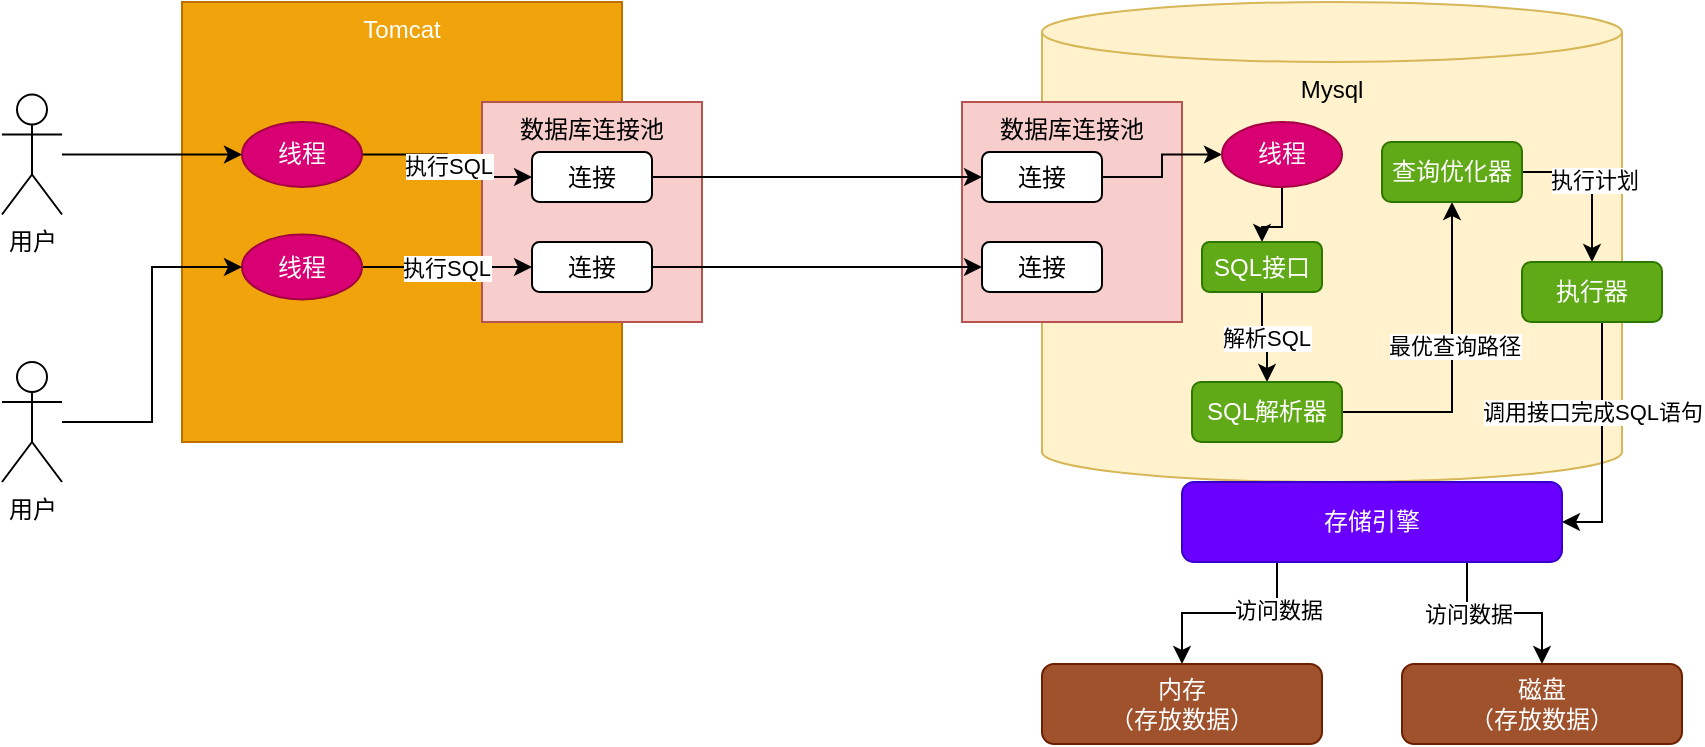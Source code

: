 <mxfile version="14.1.2" type="github" pages="2">
  <diagram id="3NyUWazjXKvPjsHDMxns" name="Mysql执行流程">
    <mxGraphModel dx="820" dy="450" grid="1" gridSize="10" guides="1" tooltips="1" connect="1" arrows="1" fold="1" page="1" pageScale="1" pageWidth="827" pageHeight="1169" math="0" shadow="0">
      <root>
        <mxCell id="0" />
        <mxCell id="1" parent="0" />
        <mxCell id="U7n29aO3s9byHJ9a-vNu-1" value="Tomcat" style="whiteSpace=wrap;html=1;aspect=fixed;verticalAlign=top;fillColor=#f0a30a;strokeColor=#BD7000;fontColor=#ffffff;" parent="1" vertex="1">
          <mxGeometry x="100" y="150" width="220" height="220" as="geometry" />
        </mxCell>
        <mxCell id="U7n29aO3s9byHJ9a-vNu-2" value="Mysql" style="shape=cylinder3;whiteSpace=wrap;html=1;boundedLbl=1;backgroundOutline=1;size=15;fillColor=#fff2cc;strokeColor=#d6b656;verticalAlign=top;" parent="1" vertex="1">
          <mxGeometry x="530" y="150" width="290" height="240" as="geometry" />
        </mxCell>
        <mxCell id="U7n29aO3s9byHJ9a-vNu-3" value="数据库连接池" style="whiteSpace=wrap;html=1;aspect=fixed;fillColor=#f8cecc;strokeColor=#b85450;horizontal=1;verticalAlign=top;" parent="1" vertex="1">
          <mxGeometry x="490" y="200" width="110" height="110" as="geometry" />
        </mxCell>
        <mxCell id="U7n29aO3s9byHJ9a-vNu-7" style="edgeStyle=orthogonalEdgeStyle;rounded=0;orthogonalLoop=1;jettySize=auto;html=1;" parent="1" source="U7n29aO3s9byHJ9a-vNu-4" target="U7n29aO3s9byHJ9a-vNu-6" edge="1">
          <mxGeometry relative="1" as="geometry" />
        </mxCell>
        <mxCell id="U7n29aO3s9byHJ9a-vNu-4" value="连接" style="rounded=1;whiteSpace=wrap;html=1;" parent="1" vertex="1">
          <mxGeometry x="500" y="225" width="60" height="25" as="geometry" />
        </mxCell>
        <mxCell id="U7n29aO3s9byHJ9a-vNu-5" value="连接" style="rounded=1;whiteSpace=wrap;html=1;" parent="1" vertex="1">
          <mxGeometry x="500" y="270" width="60" height="25" as="geometry" />
        </mxCell>
        <mxCell id="U7n29aO3s9byHJ9a-vNu-11" style="edgeStyle=orthogonalEdgeStyle;rounded=0;orthogonalLoop=1;jettySize=auto;html=1;exitX=0.5;exitY=1;exitDx=0;exitDy=0;" parent="1" source="U7n29aO3s9byHJ9a-vNu-6" target="U7n29aO3s9byHJ9a-vNu-8" edge="1">
          <mxGeometry relative="1" as="geometry" />
        </mxCell>
        <mxCell id="U7n29aO3s9byHJ9a-vNu-6" value="线程" style="ellipse;whiteSpace=wrap;html=1;fillColor=#d80073;strokeColor=#A50040;fontColor=#ffffff;" parent="1" vertex="1">
          <mxGeometry x="620" y="210" width="60" height="32.5" as="geometry" />
        </mxCell>
        <mxCell id="U7n29aO3s9byHJ9a-vNu-13" value="解析SQL" style="edgeStyle=orthogonalEdgeStyle;rounded=0;orthogonalLoop=1;jettySize=auto;html=1;exitX=0.5;exitY=1;exitDx=0;exitDy=0;entryX=0.5;entryY=0;entryDx=0;entryDy=0;" parent="1" source="U7n29aO3s9byHJ9a-vNu-8" target="U7n29aO3s9byHJ9a-vNu-9" edge="1">
          <mxGeometry relative="1" as="geometry" />
        </mxCell>
        <mxCell id="U7n29aO3s9byHJ9a-vNu-8" value="SQL接口" style="rounded=1;whiteSpace=wrap;html=1;fillColor=#60a917;strokeColor=#2D7600;fontColor=#ffffff;" parent="1" vertex="1">
          <mxGeometry x="610" y="270" width="60" height="25" as="geometry" />
        </mxCell>
        <mxCell id="U7n29aO3s9byHJ9a-vNu-15" style="edgeStyle=orthogonalEdgeStyle;rounded=0;orthogonalLoop=1;jettySize=auto;html=1;entryX=0.5;entryY=1;entryDx=0;entryDy=0;" parent="1" source="U7n29aO3s9byHJ9a-vNu-9" target="U7n29aO3s9byHJ9a-vNu-10" edge="1">
          <mxGeometry relative="1" as="geometry" />
        </mxCell>
        <mxCell id="U7n29aO3s9byHJ9a-vNu-16" value="最优查询路径" style="edgeLabel;html=1;align=center;verticalAlign=middle;resizable=0;points=[];" parent="U7n29aO3s9byHJ9a-vNu-15" vertex="1" connectable="0">
          <mxGeometry x="0.1" y="-1" relative="1" as="geometry">
            <mxPoint as="offset" />
          </mxGeometry>
        </mxCell>
        <mxCell id="U7n29aO3s9byHJ9a-vNu-9" value="SQL解析器" style="rounded=1;whiteSpace=wrap;html=1;fillColor=#60a917;strokeColor=#2D7600;fontColor=#ffffff;" parent="1" vertex="1">
          <mxGeometry x="605" y="340" width="75" height="30" as="geometry" />
        </mxCell>
        <mxCell id="U7n29aO3s9byHJ9a-vNu-18" style="edgeStyle=orthogonalEdgeStyle;rounded=0;orthogonalLoop=1;jettySize=auto;html=1;entryX=0.5;entryY=0;entryDx=0;entryDy=0;exitX=1;exitY=0.5;exitDx=0;exitDy=0;" parent="1" source="U7n29aO3s9byHJ9a-vNu-10" target="U7n29aO3s9byHJ9a-vNu-17" edge="1">
          <mxGeometry relative="1" as="geometry" />
        </mxCell>
        <mxCell id="U7n29aO3s9byHJ9a-vNu-19" value="执行计划" style="edgeLabel;html=1;align=center;verticalAlign=middle;resizable=0;points=[];" parent="U7n29aO3s9byHJ9a-vNu-18" vertex="1" connectable="0">
          <mxGeometry x="-0.025" y="1" relative="1" as="geometry">
            <mxPoint as="offset" />
          </mxGeometry>
        </mxCell>
        <mxCell id="U7n29aO3s9byHJ9a-vNu-10" value="查询优化器" style="rounded=1;whiteSpace=wrap;html=1;fillColor=#60a917;strokeColor=#2D7600;fontColor=#ffffff;" parent="1" vertex="1">
          <mxGeometry x="700" y="220" width="70" height="30" as="geometry" />
        </mxCell>
        <mxCell id="U7n29aO3s9byHJ9a-vNu-21" style="edgeStyle=orthogonalEdgeStyle;rounded=0;orthogonalLoop=1;jettySize=auto;html=1;entryX=1;entryY=0.5;entryDx=0;entryDy=0;" parent="1" source="U7n29aO3s9byHJ9a-vNu-17" target="U7n29aO3s9byHJ9a-vNu-20" edge="1">
          <mxGeometry relative="1" as="geometry">
            <Array as="points">
              <mxPoint x="810" y="410" />
            </Array>
          </mxGeometry>
        </mxCell>
        <mxCell id="U7n29aO3s9byHJ9a-vNu-22" value="调用接口完成SQL语句" style="edgeLabel;html=1;align=center;verticalAlign=middle;resizable=0;points=[];" parent="U7n29aO3s9byHJ9a-vNu-21" vertex="1" connectable="0">
          <mxGeometry x="-0.45" relative="1" as="geometry">
            <mxPoint x="-5" y="12" as="offset" />
          </mxGeometry>
        </mxCell>
        <mxCell id="U7n29aO3s9byHJ9a-vNu-17" value="执行器" style="rounded=1;whiteSpace=wrap;html=1;fillColor=#60a917;strokeColor=#2D7600;fontColor=#ffffff;" parent="1" vertex="1">
          <mxGeometry x="770" y="280" width="70" height="30" as="geometry" />
        </mxCell>
        <mxCell id="U7n29aO3s9byHJ9a-vNu-26" style="edgeStyle=orthogonalEdgeStyle;rounded=0;orthogonalLoop=1;jettySize=auto;html=1;exitX=0.75;exitY=1;exitDx=0;exitDy=0;" parent="1" source="U7n29aO3s9byHJ9a-vNu-20" target="U7n29aO3s9byHJ9a-vNu-24" edge="1">
          <mxGeometry relative="1" as="geometry" />
        </mxCell>
        <mxCell id="U7n29aO3s9byHJ9a-vNu-30" value="访问数据" style="edgeLabel;html=1;align=center;verticalAlign=middle;resizable=0;points=[];" parent="U7n29aO3s9byHJ9a-vNu-26" vertex="1" connectable="0">
          <mxGeometry x="-0.412" y="1" relative="1" as="geometry">
            <mxPoint y="1" as="offset" />
          </mxGeometry>
        </mxCell>
        <mxCell id="U7n29aO3s9byHJ9a-vNu-31" style="edgeStyle=orthogonalEdgeStyle;rounded=0;orthogonalLoop=1;jettySize=auto;html=1;exitX=0.25;exitY=1;exitDx=0;exitDy=0;entryX=0.5;entryY=0;entryDx=0;entryDy=0;" parent="1" source="U7n29aO3s9byHJ9a-vNu-20" target="U7n29aO3s9byHJ9a-vNu-23" edge="1">
          <mxGeometry relative="1" as="geometry" />
        </mxCell>
        <mxCell id="U7n29aO3s9byHJ9a-vNu-32" value="访问数据" style="edgeLabel;html=1;align=center;verticalAlign=middle;resizable=0;points=[];" parent="U7n29aO3s9byHJ9a-vNu-31" vertex="1" connectable="0">
          <mxGeometry x="-0.513" relative="1" as="geometry">
            <mxPoint as="offset" />
          </mxGeometry>
        </mxCell>
        <mxCell id="U7n29aO3s9byHJ9a-vNu-20" value="存储引擎" style="rounded=1;whiteSpace=wrap;html=1;fillColor=#6a00ff;strokeColor=#3700CC;fontColor=#ffffff;" parent="1" vertex="1">
          <mxGeometry x="600" y="390" width="190" height="40" as="geometry" />
        </mxCell>
        <mxCell id="U7n29aO3s9byHJ9a-vNu-23" value="内存&lt;br&gt;（存放数据）" style="rounded=1;whiteSpace=wrap;html=1;fillColor=#a0522d;strokeColor=#6D1F00;fontColor=#ffffff;" parent="1" vertex="1">
          <mxGeometry x="530" y="481" width="140" height="40" as="geometry" />
        </mxCell>
        <mxCell id="U7n29aO3s9byHJ9a-vNu-24" value="磁盘&lt;br&gt;（存放数据）" style="rounded=1;whiteSpace=wrap;html=1;fillColor=#a0522d;strokeColor=#6D1F00;fontColor=#ffffff;" parent="1" vertex="1">
          <mxGeometry x="710" y="481" width="140" height="40" as="geometry" />
        </mxCell>
        <mxCell id="U7n29aO3s9byHJ9a-vNu-35" value="数据库连接池" style="whiteSpace=wrap;html=1;aspect=fixed;fillColor=#f8cecc;strokeColor=#b85450;horizontal=1;verticalAlign=top;" parent="1" vertex="1">
          <mxGeometry x="250" y="200" width="110" height="110" as="geometry" />
        </mxCell>
        <mxCell id="U7n29aO3s9byHJ9a-vNu-39" style="edgeStyle=orthogonalEdgeStyle;rounded=0;orthogonalLoop=1;jettySize=auto;html=1;entryX=0;entryY=0.5;entryDx=0;entryDy=0;" parent="1" source="U7n29aO3s9byHJ9a-vNu-36" target="U7n29aO3s9byHJ9a-vNu-4" edge="1">
          <mxGeometry relative="1" as="geometry" />
        </mxCell>
        <mxCell id="U7n29aO3s9byHJ9a-vNu-36" value="连接" style="rounded=1;whiteSpace=wrap;html=1;" parent="1" vertex="1">
          <mxGeometry x="275" y="225" width="60" height="25" as="geometry" />
        </mxCell>
        <mxCell id="U7n29aO3s9byHJ9a-vNu-38" style="edgeStyle=orthogonalEdgeStyle;rounded=0;orthogonalLoop=1;jettySize=auto;html=1;entryX=0;entryY=0.5;entryDx=0;entryDy=0;" parent="1" source="U7n29aO3s9byHJ9a-vNu-37" target="U7n29aO3s9byHJ9a-vNu-5" edge="1">
          <mxGeometry relative="1" as="geometry" />
        </mxCell>
        <mxCell id="U7n29aO3s9byHJ9a-vNu-37" value="连接" style="rounded=1;whiteSpace=wrap;html=1;" parent="1" vertex="1">
          <mxGeometry x="275" y="270" width="60" height="25" as="geometry" />
        </mxCell>
        <mxCell id="U7n29aO3s9byHJ9a-vNu-47" value="执行SQL" style="edgeStyle=orthogonalEdgeStyle;rounded=0;orthogonalLoop=1;jettySize=auto;html=1;" parent="1" source="U7n29aO3s9byHJ9a-vNu-40" target="U7n29aO3s9byHJ9a-vNu-36" edge="1">
          <mxGeometry relative="1" as="geometry" />
        </mxCell>
        <mxCell id="U7n29aO3s9byHJ9a-vNu-40" value="线程" style="ellipse;whiteSpace=wrap;html=1;fillColor=#d80073;strokeColor=#A50040;fontColor=#ffffff;" parent="1" vertex="1">
          <mxGeometry x="130" y="210" width="60" height="32.5" as="geometry" />
        </mxCell>
        <mxCell id="U7n29aO3s9byHJ9a-vNu-48" value="执行SQL" style="edgeStyle=orthogonalEdgeStyle;rounded=0;orthogonalLoop=1;jettySize=auto;html=1;" parent="1" source="U7n29aO3s9byHJ9a-vNu-41" target="U7n29aO3s9byHJ9a-vNu-37" edge="1">
          <mxGeometry relative="1" as="geometry" />
        </mxCell>
        <mxCell id="U7n29aO3s9byHJ9a-vNu-41" value="线程" style="ellipse;whiteSpace=wrap;html=1;fillColor=#d80073;strokeColor=#A50040;fontColor=#ffffff;" parent="1" vertex="1">
          <mxGeometry x="130" y="266.25" width="60" height="32.5" as="geometry" />
        </mxCell>
        <mxCell id="U7n29aO3s9byHJ9a-vNu-45" style="edgeStyle=orthogonalEdgeStyle;rounded=0;orthogonalLoop=1;jettySize=auto;html=1;entryX=0;entryY=0.5;entryDx=0;entryDy=0;" parent="1" source="U7n29aO3s9byHJ9a-vNu-42" target="U7n29aO3s9byHJ9a-vNu-40" edge="1">
          <mxGeometry relative="1" as="geometry" />
        </mxCell>
        <mxCell id="U7n29aO3s9byHJ9a-vNu-42" value="用户" style="shape=umlActor;verticalLabelPosition=bottom;verticalAlign=top;html=1;outlineConnect=0;" parent="1" vertex="1">
          <mxGeometry x="10" y="196.25" width="30" height="60" as="geometry" />
        </mxCell>
        <mxCell id="U7n29aO3s9byHJ9a-vNu-46" style="edgeStyle=orthogonalEdgeStyle;rounded=0;orthogonalLoop=1;jettySize=auto;html=1;entryX=0;entryY=0.5;entryDx=0;entryDy=0;" parent="1" source="U7n29aO3s9byHJ9a-vNu-43" target="U7n29aO3s9byHJ9a-vNu-41" edge="1">
          <mxGeometry relative="1" as="geometry" />
        </mxCell>
        <mxCell id="U7n29aO3s9byHJ9a-vNu-43" value="用户" style="shape=umlActor;verticalLabelPosition=bottom;verticalAlign=top;html=1;outlineConnect=0;" parent="1" vertex="1">
          <mxGeometry x="10" y="330" width="30" height="60" as="geometry" />
        </mxCell>
      </root>
    </mxGraphModel>
  </diagram>
  <diagram id="jtkeC1i1F-0YAlJ_Bsvx" name="存储引擎InnoDB">
    <mxGraphModel dx="820" dy="1619" grid="1" gridSize="10" guides="1" tooltips="1" connect="1" arrows="1" fold="1" page="1" pageScale="1" pageWidth="827" pageHeight="1169" math="0" shadow="0">
      <root>
        <mxCell id="yH1Sbewi6a4Zkc9-aG6O-0" />
        <mxCell id="yH1Sbewi6a4Zkc9-aG6O-1" parent="yH1Sbewi6a4Zkc9-aG6O-0" />
        <mxCell id="yH1Sbewi6a4Zkc9-aG6O-2" value="InnoDB存储引擎" style="rounded=1;whiteSpace=wrap;html=1;fillColor=#fff2cc;strokeColor=#d6b656;verticalAlign=top;" vertex="1" parent="yH1Sbewi6a4Zkc9-aG6O-1">
          <mxGeometry x="270" y="140" width="420" height="140" as="geometry" />
        </mxCell>
        <mxCell id="yH1Sbewi6a4Zkc9-aG6O-7" value="1、读入缓存" style="edgeStyle=orthogonalEdgeStyle;rounded=0;orthogonalLoop=1;jettySize=auto;html=1;exitX=0.5;exitY=0;exitDx=0;exitDy=0;" edge="1" parent="yH1Sbewi6a4Zkc9-aG6O-1" source="yH1Sbewi6a4Zkc9-aG6O-3" target="yH1Sbewi6a4Zkc9-aG6O-6">
          <mxGeometry relative="1" as="geometry" />
        </mxCell>
        <mxCell id="yH1Sbewi6a4Zkc9-aG6O-3" value="磁盘文件" style="rounded=1;whiteSpace=wrap;html=1;fillColor=#e1d5e7;strokeColor=#9673a6;" vertex="1" parent="yH1Sbewi6a4Zkc9-aG6O-1">
          <mxGeometry x="310" y="343" width="140" height="40" as="geometry" />
        </mxCell>
        <mxCell id="yH1Sbewi6a4Zkc9-aG6O-14" style="edgeStyle=orthogonalEdgeStyle;rounded=0;orthogonalLoop=1;jettySize=auto;html=1;entryX=0.5;entryY=0;entryDx=0;entryDy=0;" edge="1" parent="yH1Sbewi6a4Zkc9-aG6O-1" source="yH1Sbewi6a4Zkc9-aG6O-4" target="yH1Sbewi6a4Zkc9-aG6O-6">
          <mxGeometry relative="1" as="geometry">
            <Array as="points">
              <mxPoint x="380" y="60" />
            </Array>
          </mxGeometry>
        </mxCell>
        <mxCell id="yH1Sbewi6a4Zkc9-aG6O-15" value="3、更新内存数据" style="edgeLabel;html=1;align=center;verticalAlign=middle;resizable=0;points=[];" vertex="1" connectable="0" parent="yH1Sbewi6a4Zkc9-aG6O-14">
          <mxGeometry x="-0.086" y="2" relative="1" as="geometry">
            <mxPoint as="offset" />
          </mxGeometry>
        </mxCell>
        <mxCell id="yH1Sbewi6a4Zkc9-aG6O-17" style="edgeStyle=orthogonalEdgeStyle;rounded=0;orthogonalLoop=1;jettySize=auto;html=1;exitX=1;exitY=0.5;exitDx=0;exitDy=0;entryX=0.65;entryY=0.033;entryDx=0;entryDy=0;entryPerimeter=0;" edge="1" parent="yH1Sbewi6a4Zkc9-aG6O-1">
          <mxGeometry relative="1" as="geometry">
            <mxPoint x="510" y="58" as="sourcePoint" />
            <mxPoint x="638" y="189.98" as="targetPoint" />
            <Array as="points">
              <mxPoint x="630" y="58" />
              <mxPoint x="630" y="190" />
            </Array>
          </mxGeometry>
        </mxCell>
        <mxCell id="yH1Sbewi6a4Zkc9-aG6O-18" value="4、写Redo&amp;nbsp;日志" style="edgeLabel;html=1;align=center;verticalAlign=middle;resizable=0;points=[];" vertex="1" connectable="0" parent="yH1Sbewi6a4Zkc9-aG6O-17">
          <mxGeometry x="-0.112" relative="1" as="geometry">
            <mxPoint x="15" y="32" as="offset" />
          </mxGeometry>
        </mxCell>
        <mxCell id="yH1Sbewi6a4Zkc9-aG6O-20" style="edgeStyle=orthogonalEdgeStyle;rounded=0;orthogonalLoop=1;jettySize=auto;html=1;exitX=1;exitY=0.25;exitDx=0;exitDy=0;entryX=0.5;entryY=0;entryDx=0;entryDy=0;" edge="1" parent="yH1Sbewi6a4Zkc9-aG6O-1" source="yH1Sbewi6a4Zkc9-aG6O-4" target="yH1Sbewi6a4Zkc9-aG6O-10">
          <mxGeometry relative="1" as="geometry" />
        </mxCell>
        <mxCell id="yH1Sbewi6a4Zkc9-aG6O-21" value="6、准备提交事务&lt;br&gt;Bin log&amp;nbsp;日志写入磁盘" style="edgeLabel;html=1;align=center;verticalAlign=middle;resizable=0;points=[];" vertex="1" connectable="0" parent="yH1Sbewi6a4Zkc9-aG6O-20">
          <mxGeometry x="0.144" y="3" relative="1" as="geometry">
            <mxPoint as="offset" />
          </mxGeometry>
        </mxCell>
        <mxCell id="yH1Sbewi6a4Zkc9-aG6O-4" value="SQL执行器" style="rounded=0;whiteSpace=wrap;html=1;" vertex="1" parent="yH1Sbewi6a4Zkc9-aG6O-1">
          <mxGeometry x="390" y="30" width="120" height="60" as="geometry" />
        </mxCell>
        <mxCell id="yH1Sbewi6a4Zkc9-aG6O-11" style="edgeStyle=orthogonalEdgeStyle;rounded=0;orthogonalLoop=1;jettySize=auto;html=1;entryX=0.5;entryY=0;entryDx=0;entryDy=0;" edge="1" parent="yH1Sbewi6a4Zkc9-aG6O-1" source="yH1Sbewi6a4Zkc9-aG6O-6" target="yH1Sbewi6a4Zkc9-aG6O-8">
          <mxGeometry relative="1" as="geometry" />
        </mxCell>
        <mxCell id="yH1Sbewi6a4Zkc9-aG6O-12" value="2、写入undo log，&lt;br&gt;以便回滚" style="edgeLabel;html=1;align=center;verticalAlign=middle;resizable=0;points=[];" vertex="1" connectable="0" parent="yH1Sbewi6a4Zkc9-aG6O-11">
          <mxGeometry x="0.2" relative="1" as="geometry">
            <mxPoint as="offset" />
          </mxGeometry>
        </mxCell>
        <mxCell id="yH1Sbewi6a4Zkc9-aG6O-25" style="edgeStyle=orthogonalEdgeStyle;rounded=0;orthogonalLoop=1;jettySize=auto;html=1;" edge="1" parent="yH1Sbewi6a4Zkc9-aG6O-1" source="yH1Sbewi6a4Zkc9-aG6O-6" target="yH1Sbewi6a4Zkc9-aG6O-24">
          <mxGeometry relative="1" as="geometry" />
        </mxCell>
        <mxCell id="yH1Sbewi6a4Zkc9-aG6O-6" value="缓冲池" style="rounded=1;whiteSpace=wrap;html=1;verticalAlign=middle;fillColor=#60a917;strokeColor=#2D7600;fontColor=#ffffff;" vertex="1" parent="yH1Sbewi6a4Zkc9-aG6O-1">
          <mxGeometry x="320" y="190" width="120" height="60" as="geometry" />
        </mxCell>
        <mxCell id="yH1Sbewi6a4Zkc9-aG6O-8" value="undo日志文件" style="rounded=1;whiteSpace=wrap;html=1;fillColor=#e1d5e7;strokeColor=#9673a6;" vertex="1" parent="yH1Sbewi6a4Zkc9-aG6O-1">
          <mxGeometry x="120" y="343" width="140" height="40" as="geometry" />
        </mxCell>
        <mxCell id="yH1Sbewi6a4Zkc9-aG6O-9" value="redo日志文件" style="rounded=1;whiteSpace=wrap;html=1;fillColor=#e1d5e7;strokeColor=#9673a6;" vertex="1" parent="yH1Sbewi6a4Zkc9-aG6O-1">
          <mxGeometry x="480" y="343" width="140" height="40" as="geometry" />
        </mxCell>
        <mxCell id="yH1Sbewi6a4Zkc9-aG6O-22" style="edgeStyle=orthogonalEdgeStyle;rounded=0;orthogonalLoop=1;jettySize=auto;html=1;entryX=0.5;entryY=1;entryDx=0;entryDy=0;exitX=0.5;exitY=1;exitDx=0;exitDy=0;" edge="1" parent="yH1Sbewi6a4Zkc9-aG6O-1" source="yH1Sbewi6a4Zkc9-aG6O-10" target="yH1Sbewi6a4Zkc9-aG6O-9">
          <mxGeometry relative="1" as="geometry">
            <Array as="points">
              <mxPoint x="720" y="423" />
              <mxPoint x="550" y="423" />
            </Array>
          </mxGeometry>
        </mxCell>
        <mxCell id="yH1Sbewi6a4Zkc9-aG6O-23" value="7、写入Binlog文件与位置&lt;br&gt;写入Commit标记" style="edgeLabel;html=1;align=center;verticalAlign=middle;resizable=0;points=[];" vertex="1" connectable="0" parent="yH1Sbewi6a4Zkc9-aG6O-22">
          <mxGeometry x="0.162" y="-2" relative="1" as="geometry">
            <mxPoint as="offset" />
          </mxGeometry>
        </mxCell>
        <mxCell id="yH1Sbewi6a4Zkc9-aG6O-10" value="binlog日志文件" style="rounded=1;whiteSpace=wrap;html=1;fillColor=#e1d5e7;strokeColor=#9673a6;" vertex="1" parent="yH1Sbewi6a4Zkc9-aG6O-1">
          <mxGeometry x="650" y="343" width="140" height="40" as="geometry" />
        </mxCell>
        <mxCell id="yH1Sbewi6a4Zkc9-aG6O-13" value="&lt;h1&gt;更新一条语句的过程&lt;/h1&gt;&lt;div&gt;1、redo log是InnoDB特有的，属于物理性质的重做日志,&lt;/div&gt;&lt;div&gt;2、Bin log&amp;nbsp;是逻辑性的日志，属于mysql server自己的日志文件，主要是做同步用&lt;/div&gt;" style="text;html=1;strokeColor=none;fillColor=none;spacing=5;spacingTop=-20;whiteSpace=wrap;overflow=hidden;rounded=0;" vertex="1" parent="yH1Sbewi6a4Zkc9-aG6O-1">
          <mxGeometry x="10" width="240" height="140" as="geometry" />
        </mxCell>
        <mxCell id="yH1Sbewi6a4Zkc9-aG6O-19" value="5、准备提交事务&lt;br&gt;刷入磁盘" style="edgeStyle=orthogonalEdgeStyle;rounded=0;orthogonalLoop=1;jettySize=auto;html=1;entryX=0.5;entryY=0;entryDx=0;entryDy=0;" edge="1" parent="yH1Sbewi6a4Zkc9-aG6O-1" source="yH1Sbewi6a4Zkc9-aG6O-16" target="yH1Sbewi6a4Zkc9-aG6O-9">
          <mxGeometry relative="1" as="geometry" />
        </mxCell>
        <mxCell id="yH1Sbewi6a4Zkc9-aG6O-16" value="Redo Log Buffer" style="rounded=1;whiteSpace=wrap;html=1;verticalAlign=middle;fillColor=#60a917;strokeColor=#2D7600;fontColor=#ffffff;" vertex="1" parent="yH1Sbewi6a4Zkc9-aG6O-1">
          <mxGeometry x="560" y="190" width="120" height="60" as="geometry" />
        </mxCell>
        <mxCell id="yH1Sbewi6a4Zkc9-aG6O-26" style="edgeStyle=orthogonalEdgeStyle;rounded=0;orthogonalLoop=1;jettySize=auto;html=1;entryX=0.814;entryY=0;entryDx=0;entryDy=0;entryPerimeter=0;" edge="1" parent="yH1Sbewi6a4Zkc9-aG6O-1" source="yH1Sbewi6a4Zkc9-aG6O-24" target="yH1Sbewi6a4Zkc9-aG6O-3">
          <mxGeometry relative="1" as="geometry">
            <Array as="points">
              <mxPoint x="495" y="300" />
              <mxPoint x="424" y="300" />
            </Array>
          </mxGeometry>
        </mxCell>
        <mxCell id="yH1Sbewi6a4Zkc9-aG6O-27" value="8、异步刷磁盘" style="edgeLabel;html=1;align=center;verticalAlign=middle;resizable=0;points=[];" vertex="1" connectable="0" parent="yH1Sbewi6a4Zkc9-aG6O-26">
          <mxGeometry x="-0.134" y="3" relative="1" as="geometry">
            <mxPoint as="offset" />
          </mxGeometry>
        </mxCell>
        <mxCell id="yH1Sbewi6a4Zkc9-aG6O-24" value="IO线程" style="ellipse;whiteSpace=wrap;html=1;fillColor=#d80073;strokeColor=#A50040;fontColor=#ffffff;" vertex="1" parent="yH1Sbewi6a4Zkc9-aG6O-1">
          <mxGeometry x="460" y="190" width="70" height="60" as="geometry" />
        </mxCell>
        <mxCell id="yH1Sbewi6a4Zkc9-aG6O-28" value="&lt;b&gt;redo&amp;nbsp;log&amp;nbsp;的刷盘策略（innodb_flush_log_at_trx_commit）&lt;/b&gt;&lt;br style=&quot;font-size: 13px&quot;&gt;0：提交事务时，不会把redo log buffer数据刷入磁盘，可能会导致数据丢失&lt;br&gt;1：提交事务时，必须把redo log buffer数据刷入磁盘，同步成功&lt;br&gt;2：提交事务时，把redo log buffer写到os Cache中，不是直接写盘，同样可能导致数据丢失&lt;br&gt;&lt;br&gt;总结，一般是选择为1" style="text;html=1;strokeColor=none;fillColor=none;align=left;verticalAlign=middle;whiteSpace=wrap;rounded=0;strokeWidth=1;fontSize=13;" vertex="1" parent="yH1Sbewi6a4Zkc9-aG6O-1">
          <mxGeometry x="260" y="450" width="440" height="100" as="geometry" />
        </mxCell>
        <mxCell id="yH1Sbewi6a4Zkc9-aG6O-29" value="&lt;b&gt;bin log&amp;nbsp;的刷盘策略（sync_binlog）&lt;/b&gt;&lt;br&gt;0：提交事务时，把bin log写到os Cache中，不是直接写盘，可能导致数据丢失[默认值]&lt;br&gt;1：提交事务时，把bin log数据刷入磁盘，不会丢失数据&lt;br&gt;&lt;br&gt;总结，一般是选择为1&lt;br&gt;" style="text;html=1;strokeColor=none;fillColor=none;align=left;verticalAlign=middle;whiteSpace=wrap;rounded=0;strokeWidth=1;fontSize=13;" vertex="1" parent="yH1Sbewi6a4Zkc9-aG6O-1">
          <mxGeometry x="260" y="585" width="440" height="100" as="geometry" />
        </mxCell>
      </root>
    </mxGraphModel>
  </diagram>
</mxfile>
